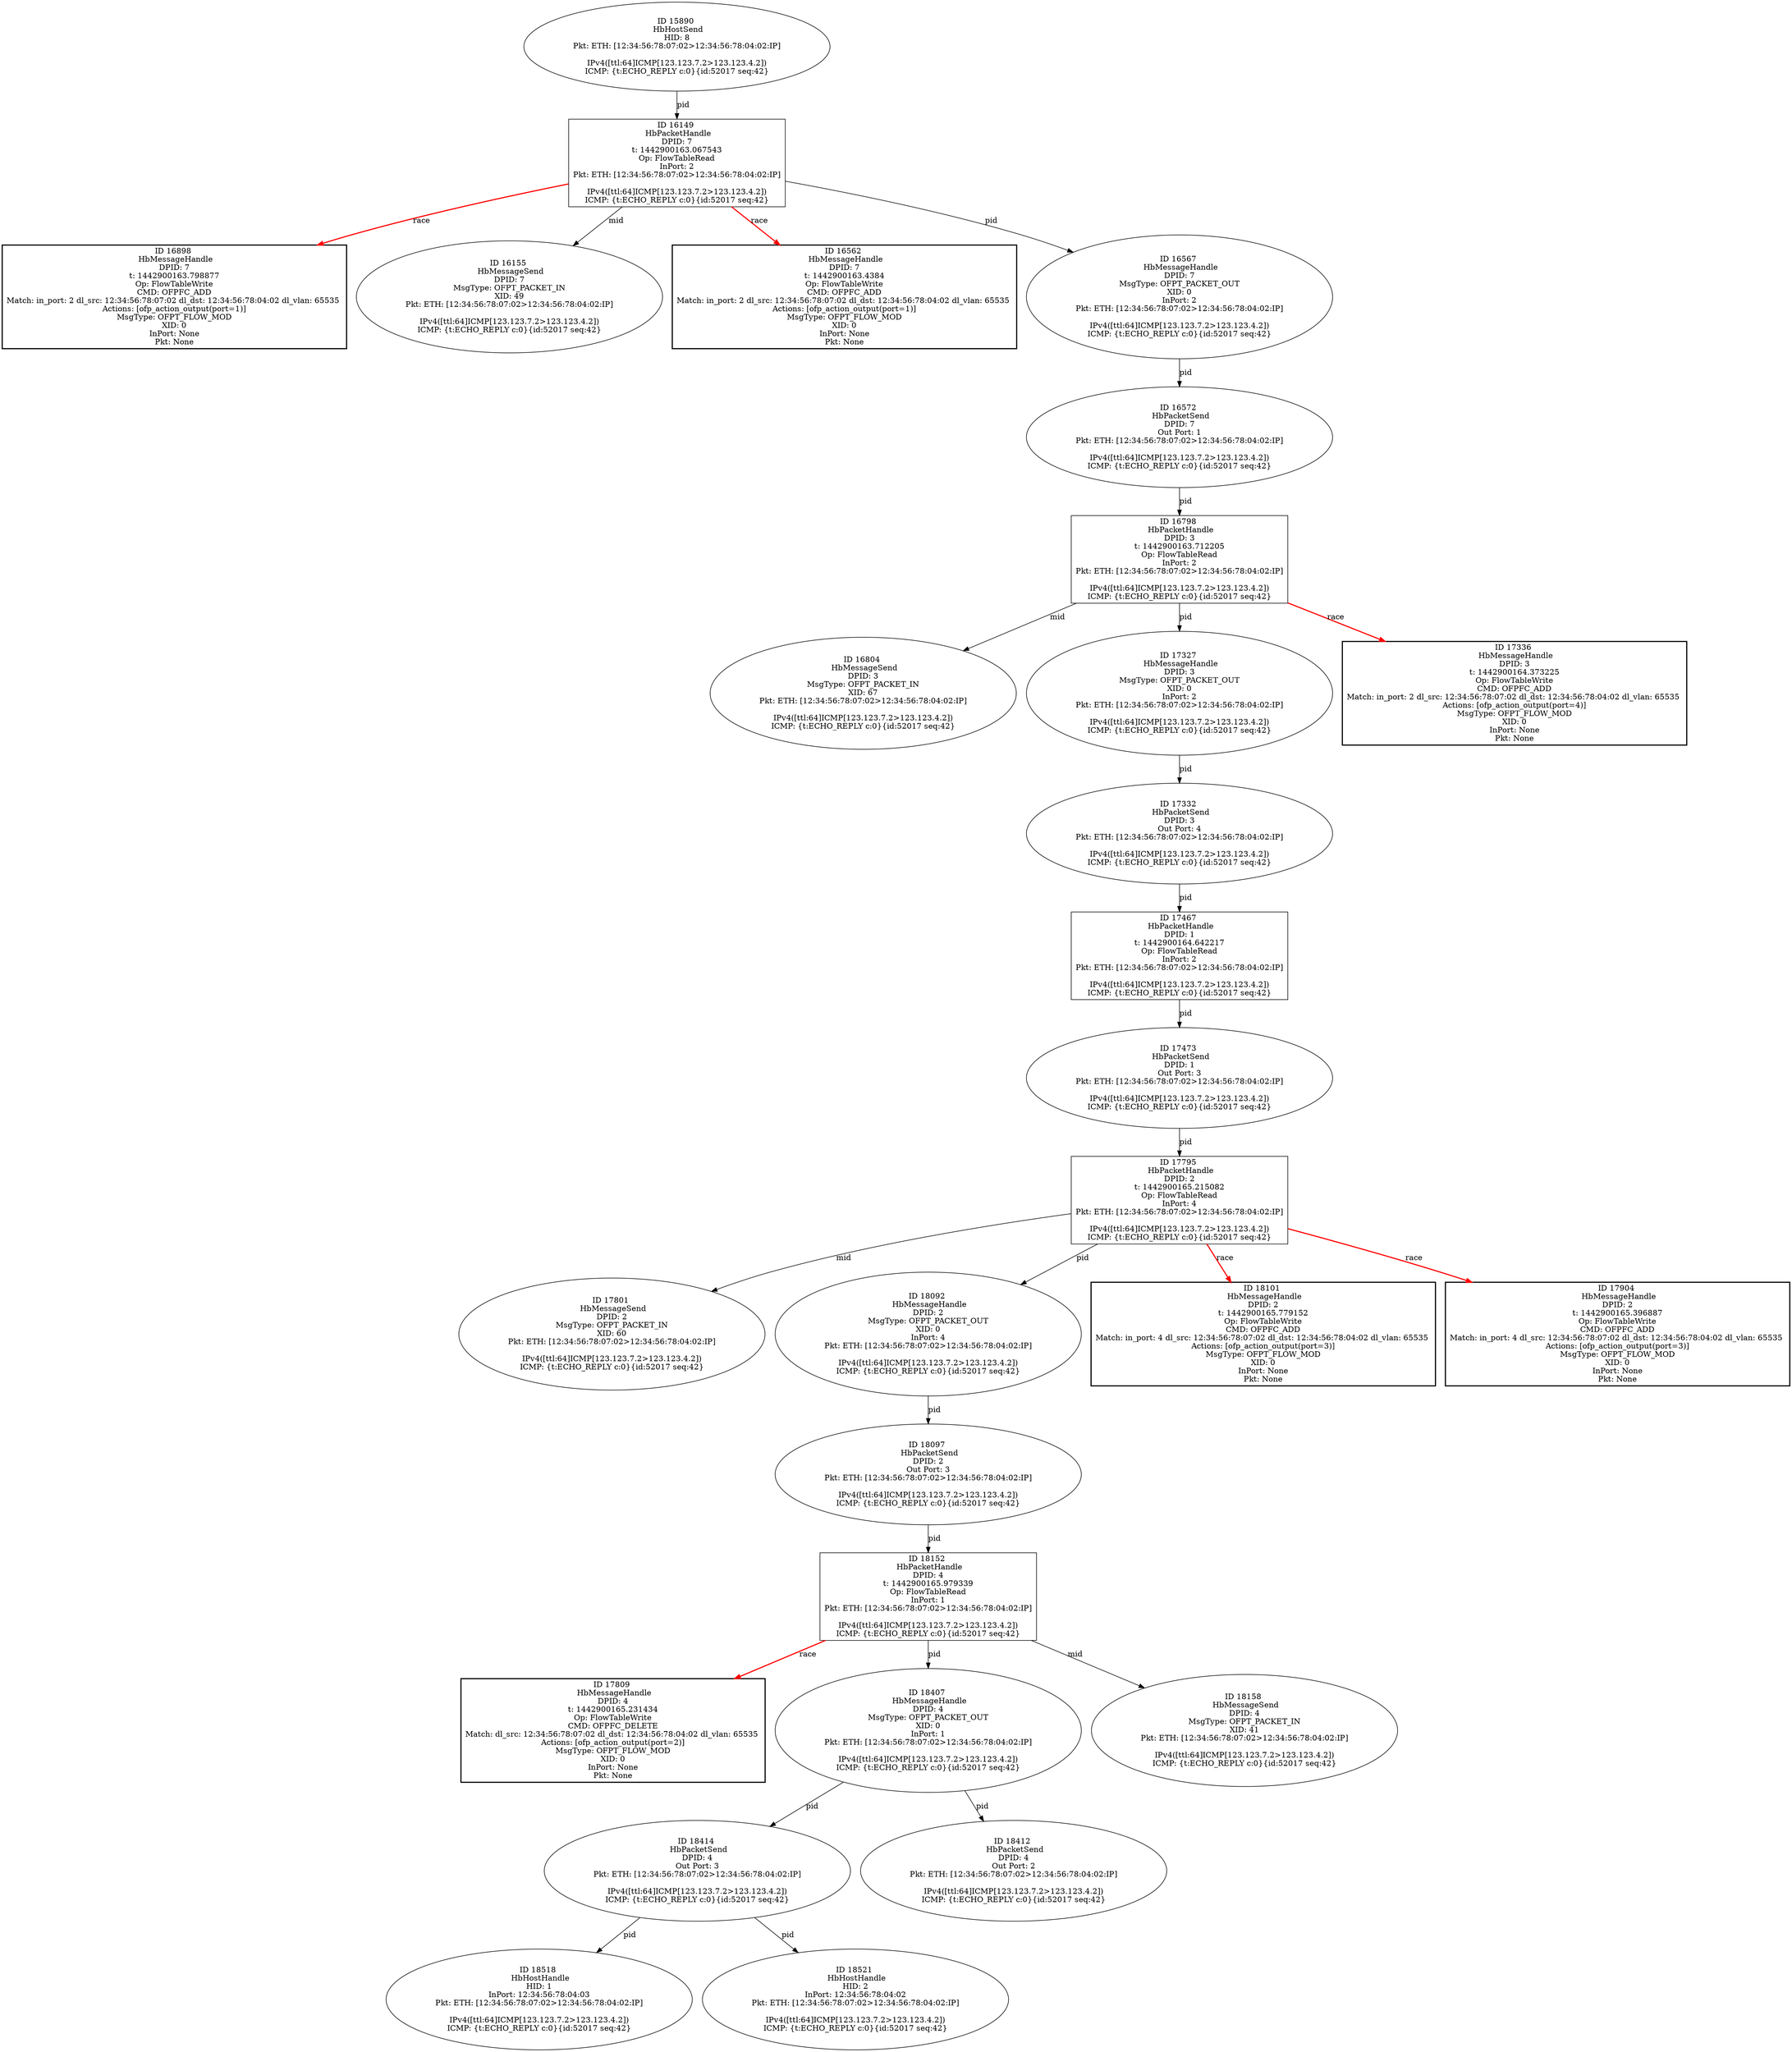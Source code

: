 strict digraph G {
16898 [shape=box, style=bold, event=<hb_events.HbMessageHandle object at 0x10b588650>, label="ID 16898 
 HbMessageHandle
DPID: 7
t: 1442900163.798877
Op: FlowTableWrite
CMD: OFPFC_ADD
Match: in_port: 2 dl_src: 12:34:56:78:07:02 dl_dst: 12:34:56:78:04:02 dl_vlan: 65535 
Actions: [ofp_action_output(port=1)]
MsgType: OFPT_FLOW_MOD
XID: 0
InPort: None
Pkt: None"];
17795 [shape=box, event=<hb_events.HbPacketHandle object at 0x10b91fbd0>, label="ID 17795 
 HbPacketHandle
DPID: 2
t: 1442900165.215082
Op: FlowTableRead
InPort: 4
Pkt: ETH: [12:34:56:78:07:02>12:34:56:78:04:02:IP]

IPv4([ttl:64]ICMP[123.123.7.2>123.123.4.2])
ICMP: {t:ECHO_REPLY c:0}{id:52017 seq:42}"];
17801 [shape=oval, event=<hb_events.HbMessageSend object at 0x10b924e50>, label="ID 17801 
 HbMessageSend
DPID: 2
MsgType: OFPT_PACKET_IN
XID: 60
Pkt: ETH: [12:34:56:78:07:02>12:34:56:78:04:02:IP]

IPv4([ttl:64]ICMP[123.123.7.2>123.123.4.2])
ICMP: {t:ECHO_REPLY c:0}{id:52017 seq:42}"];
17809 [shape=box, style=bold, event=<hb_events.HbMessageHandle object at 0x10b939d10>, label="ID 17809 
 HbMessageHandle
DPID: 4
t: 1442900165.231434
Op: FlowTableWrite
CMD: OFPFC_DELETE
Match: dl_src: 12:34:56:78:07:02 dl_dst: 12:34:56:78:04:02 dl_vlan: 65535 
Actions: [ofp_action_output(port=2)]
MsgType: OFPT_FLOW_MOD
XID: 0
InPort: None
Pkt: None"];
15890 [shape=oval, event=<hb_events.HbHostSend object at 0x10b2fea90>, label="ID 15890 
 HbHostSend
HID: 8
Pkt: ETH: [12:34:56:78:07:02>12:34:56:78:04:02:IP]

IPv4([ttl:64]ICMP[123.123.7.2>123.123.4.2])
ICMP: {t:ECHO_REPLY c:0}{id:52017 seq:42}"];
18414 [shape=oval, event=<hb_events.HbPacketSend object at 0x10bc35f50>, label="ID 18414 
 HbPacketSend
DPID: 4
Out Port: 3
Pkt: ETH: [12:34:56:78:07:02>12:34:56:78:04:02:IP]

IPv4([ttl:64]ICMP[123.123.7.2>123.123.4.2])
ICMP: {t:ECHO_REPLY c:0}{id:52017 seq:42}"];
16155 [shape=oval, event=<hb_events.HbMessageSend object at 0x10b390750>, label="ID 16155 
 HbMessageSend
DPID: 7
MsgType: OFPT_PACKET_IN
XID: 49
Pkt: ETH: [12:34:56:78:07:02>12:34:56:78:04:02:IP]

IPv4([ttl:64]ICMP[123.123.7.2>123.123.4.2])
ICMP: {t:ECHO_REPLY c:0}{id:52017 seq:42}"];
16798 [shape=box, event=<hb_events.HbPacketHandle object at 0x10b520650>, label="ID 16798 
 HbPacketHandle
DPID: 3
t: 1442900163.712205
Op: FlowTableRead
InPort: 2
Pkt: ETH: [12:34:56:78:07:02>12:34:56:78:04:02:IP]

IPv4([ttl:64]ICMP[123.123.7.2>123.123.4.2])
ICMP: {t:ECHO_REPLY c:0}{id:52017 seq:42}"];
16804 [shape=oval, event=<hb_events.HbMessageSend object at 0x10b527ad0>, label="ID 16804 
 HbMessageSend
DPID: 3
MsgType: OFPT_PACKET_IN
XID: 67
Pkt: ETH: [12:34:56:78:07:02>12:34:56:78:04:02:IP]

IPv4([ttl:64]ICMP[123.123.7.2>123.123.4.2])
ICMP: {t:ECHO_REPLY c:0}{id:52017 seq:42}"];
18092 [shape=oval, event=<hb_events.HbMessageHandle object at 0x10ba88d10>, label="ID 18092 
 HbMessageHandle
DPID: 2
MsgType: OFPT_PACKET_OUT
XID: 0
InPort: 4
Pkt: ETH: [12:34:56:78:07:02>12:34:56:78:04:02:IP]

IPv4([ttl:64]ICMP[123.123.7.2>123.123.4.2])
ICMP: {t:ECHO_REPLY c:0}{id:52017 seq:42}"];
17327 [shape=oval, event=<hb_events.HbMessageHandle object at 0x10b6de610>, label="ID 17327 
 HbMessageHandle
DPID: 3
MsgType: OFPT_PACKET_OUT
XID: 0
InPort: 2
Pkt: ETH: [12:34:56:78:07:02>12:34:56:78:04:02:IP]

IPv4([ttl:64]ICMP[123.123.7.2>123.123.4.2])
ICMP: {t:ECHO_REPLY c:0}{id:52017 seq:42}"];
18097 [shape=oval, event=<hb_events.HbPacketSend object at 0x10ba95490>, label="ID 18097 
 HbPacketSend
DPID: 2
Out Port: 3
Pkt: ETH: [12:34:56:78:07:02>12:34:56:78:04:02:IP]

IPv4([ttl:64]ICMP[123.123.7.2>123.123.4.2])
ICMP: {t:ECHO_REPLY c:0}{id:52017 seq:42}"];
16562 [shape=box, style=bold, event=<hb_events.HbMessageHandle object at 0x10b48a290>, label="ID 16562 
 HbMessageHandle
DPID: 7
t: 1442900163.4384
Op: FlowTableWrite
CMD: OFPFC_ADD
Match: in_port: 2 dl_src: 12:34:56:78:07:02 dl_dst: 12:34:56:78:04:02 dl_vlan: 65535 
Actions: [ofp_action_output(port=1)]
MsgType: OFPT_FLOW_MOD
XID: 0
InPort: None
Pkt: None"];
17332 [shape=oval, event=<hb_events.HbPacketSend object at 0x10b6debd0>, label="ID 17332 
 HbPacketSend
DPID: 3
Out Port: 4
Pkt: ETH: [12:34:56:78:07:02>12:34:56:78:04:02:IP]

IPv4([ttl:64]ICMP[123.123.7.2>123.123.4.2])
ICMP: {t:ECHO_REPLY c:0}{id:52017 seq:42}"];
18101 [shape=box, style=bold, event=<hb_events.HbMessageHandle object at 0x10ba9bc90>, label="ID 18101 
 HbMessageHandle
DPID: 2
t: 1442900165.779152
Op: FlowTableWrite
CMD: OFPFC_ADD
Match: in_port: 4 dl_src: 12:34:56:78:07:02 dl_dst: 12:34:56:78:04:02 dl_vlan: 65535 
Actions: [ofp_action_output(port=3)]
MsgType: OFPT_FLOW_MOD
XID: 0
InPort: None
Pkt: None"];
16567 [shape=oval, event=<hb_events.HbMessageHandle object at 0x10b48a1d0>, label="ID 16567 
 HbMessageHandle
DPID: 7
MsgType: OFPT_PACKET_OUT
XID: 0
InPort: 2
Pkt: ETH: [12:34:56:78:07:02>12:34:56:78:04:02:IP]

IPv4([ttl:64]ICMP[123.123.7.2>123.123.4.2])
ICMP: {t:ECHO_REPLY c:0}{id:52017 seq:42}"];
17336 [shape=box, style=bold, event=<hb_events.HbMessageHandle object at 0x10b70c7d0>, label="ID 17336 
 HbMessageHandle
DPID: 3
t: 1442900164.373225
Op: FlowTableWrite
CMD: OFPFC_ADD
Match: in_port: 2 dl_src: 12:34:56:78:07:02 dl_dst: 12:34:56:78:04:02 dl_vlan: 65535 
Actions: [ofp_action_output(port=4)]
MsgType: OFPT_FLOW_MOD
XID: 0
InPort: None
Pkt: None"];
17467 [shape=box, event=<hb_events.HbPacketHandle object at 0x10b77c250>, label="ID 17467 
 HbPacketHandle
DPID: 1
t: 1442900164.642217
Op: FlowTableRead
InPort: 2
Pkt: ETH: [12:34:56:78:07:02>12:34:56:78:04:02:IP]

IPv4([ttl:64]ICMP[123.123.7.2>123.123.4.2])
ICMP: {t:ECHO_REPLY c:0}{id:52017 seq:42}"];
16572 [shape=oval, event=<hb_events.HbPacketSend object at 0x10b48a7d0>, label="ID 16572 
 HbPacketSend
DPID: 7
Out Port: 1
Pkt: ETH: [12:34:56:78:07:02>12:34:56:78:04:02:IP]

IPv4([ttl:64]ICMP[123.123.7.2>123.123.4.2])
ICMP: {t:ECHO_REPLY c:0}{id:52017 seq:42}"];
17473 [shape=oval, event=<hb_events.HbPacketSend object at 0x10b78e910>, label="ID 17473 
 HbPacketSend
DPID: 1
Out Port: 3
Pkt: ETH: [12:34:56:78:07:02>12:34:56:78:04:02:IP]

IPv4([ttl:64]ICMP[123.123.7.2>123.123.4.2])
ICMP: {t:ECHO_REPLY c:0}{id:52017 seq:42}"];
18518 [shape=oval, event=<hb_events.HbHostHandle object at 0x10bcafb90>, label="ID 18518 
 HbHostHandle
HID: 1
InPort: 12:34:56:78:04:03
Pkt: ETH: [12:34:56:78:07:02>12:34:56:78:04:02:IP]

IPv4([ttl:64]ICMP[123.123.7.2>123.123.4.2])
ICMP: {t:ECHO_REPLY c:0}{id:52017 seq:42}"];
18521 [shape=oval, event=<hb_events.HbHostHandle object at 0x10bcaff50>, label="ID 18521 
 HbHostHandle
HID: 2
InPort: 12:34:56:78:04:02
Pkt: ETH: [12:34:56:78:07:02>12:34:56:78:04:02:IP]

IPv4([ttl:64]ICMP[123.123.7.2>123.123.4.2])
ICMP: {t:ECHO_REPLY c:0}{id:52017 seq:42}"];
18407 [shape=oval, event=<hb_events.HbMessageHandle object at 0x10bc1a650>, label="ID 18407 
 HbMessageHandle
DPID: 4
MsgType: OFPT_PACKET_OUT
XID: 0
InPort: 1
Pkt: ETH: [12:34:56:78:07:02>12:34:56:78:04:02:IP]

IPv4([ttl:64]ICMP[123.123.7.2>123.123.4.2])
ICMP: {t:ECHO_REPLY c:0}{id:52017 seq:42}"];
18152 [shape=box, event=<hb_events.HbPacketHandle object at 0x10babc310>, label="ID 18152 
 HbPacketHandle
DPID: 4
t: 1442900165.979339
Op: FlowTableRead
InPort: 1
Pkt: ETH: [12:34:56:78:07:02>12:34:56:78:04:02:IP]

IPv4([ttl:64]ICMP[123.123.7.2>123.123.4.2])
ICMP: {t:ECHO_REPLY c:0}{id:52017 seq:42}"];
18412 [shape=oval, event=<hb_events.HbPacketSend object at 0x10bc35bd0>, label="ID 18412 
 HbPacketSend
DPID: 4
Out Port: 2
Pkt: ETH: [12:34:56:78:07:02>12:34:56:78:04:02:IP]

IPv4([ttl:64]ICMP[123.123.7.2>123.123.4.2])
ICMP: {t:ECHO_REPLY c:0}{id:52017 seq:42}"];
18158 [shape=oval, event=<hb_events.HbMessageSend object at 0x10bad7350>, label="ID 18158 
 HbMessageSend
DPID: 4
MsgType: OFPT_PACKET_IN
XID: 41
Pkt: ETH: [12:34:56:78:07:02>12:34:56:78:04:02:IP]

IPv4([ttl:64]ICMP[123.123.7.2>123.123.4.2])
ICMP: {t:ECHO_REPLY c:0}{id:52017 seq:42}"];
17904 [shape=box, style=bold, event=<hb_events.HbMessageHandle object at 0x10b9b2310>, label="ID 17904 
 HbMessageHandle
DPID: 2
t: 1442900165.396887
Op: FlowTableWrite
CMD: OFPFC_ADD
Match: in_port: 4 dl_src: 12:34:56:78:07:02 dl_dst: 12:34:56:78:04:02 dl_vlan: 65535 
Actions: [ofp_action_output(port=3)]
MsgType: OFPT_FLOW_MOD
XID: 0
InPort: None
Pkt: None"];
16149 [shape=box, event=<hb_events.HbPacketHandle object at 0x10b38b850>, label="ID 16149 
 HbPacketHandle
DPID: 7
t: 1442900163.067543
Op: FlowTableRead
InPort: 2
Pkt: ETH: [12:34:56:78:07:02>12:34:56:78:04:02:IP]

IPv4([ttl:64]ICMP[123.123.7.2>123.123.4.2])
ICMP: {t:ECHO_REPLY c:0}{id:52017 seq:42}"];
17795 -> 17904  [harmful=True, color=red, style=bold, rel=race, label=race];
17795 -> 17801  [rel=mid, label=mid];
17795 -> 18092  [rel=pid, label=pid];
17795 -> 18101  [harmful=True, color=red, style=bold, rel=race, label=race];
15890 -> 16149  [rel=pid, label=pid];
16798 -> 17336  [harmful=True, color=red, style=bold, rel=race, label=race];
16798 -> 16804  [rel=mid, label=mid];
16798 -> 17327  [rel=pid, label=pid];
18092 -> 18097  [rel=pid, label=pid];
17327 -> 17332  [rel=pid, label=pid];
18097 -> 18152  [rel=pid, label=pid];
17332 -> 17467  [rel=pid, label=pid];
16567 -> 16572  [rel=pid, label=pid];
17467 -> 17473  [rel=pid, label=pid];
16572 -> 16798  [rel=pid, label=pid];
17473 -> 17795  [rel=pid, label=pid];
18407 -> 18412  [rel=pid, label=pid];
18407 -> 18414  [rel=pid, label=pid];
18152 -> 17809  [harmful=True, color=red, style=bold, rel=race, label=race];
18152 -> 18158  [rel=mid, label=mid];
18152 -> 18407  [rel=pid, label=pid];
18414 -> 18521  [rel=pid, label=pid];
18414 -> 18518  [rel=pid, label=pid];
16149 -> 16562  [harmful=True, color=red, style=bold, rel=race, label=race];
16149 -> 16155  [rel=mid, label=mid];
16149 -> 16898  [harmful=True, color=red, style=bold, rel=race, label=race];
16149 -> 16567  [rel=pid, label=pid];
}
